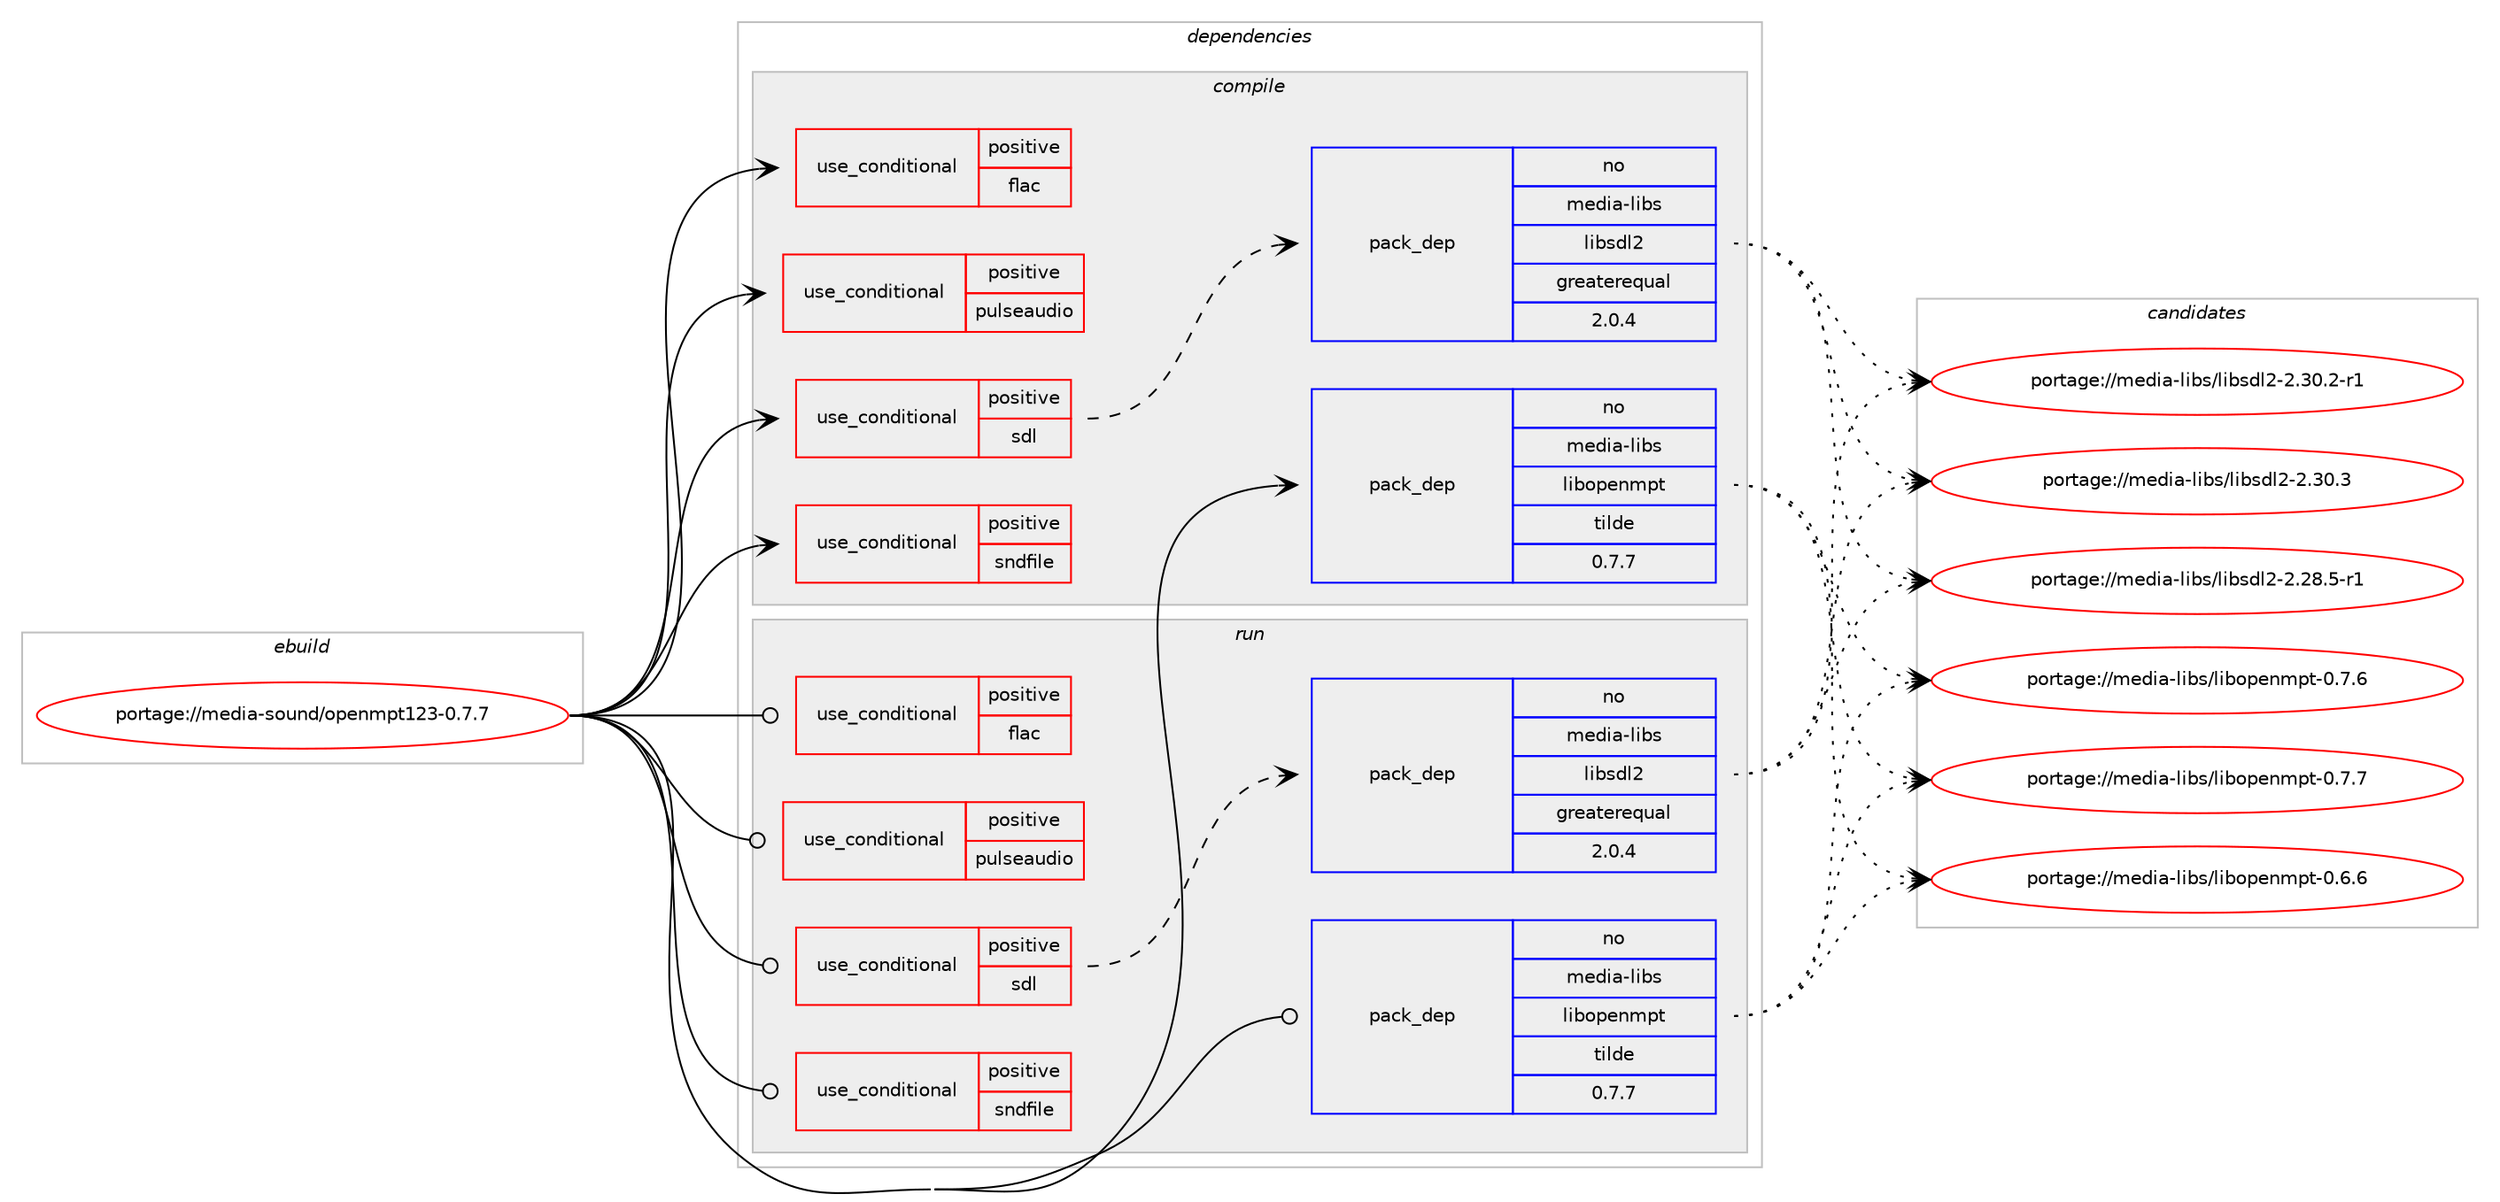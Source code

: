 digraph prolog {

# *************
# Graph options
# *************

newrank=true;
concentrate=true;
compound=true;
graph [rankdir=LR,fontname=Helvetica,fontsize=10,ranksep=1.5];#, ranksep=2.5, nodesep=0.2];
edge  [arrowhead=vee];
node  [fontname=Helvetica,fontsize=10];

# **********
# The ebuild
# **********

subgraph cluster_leftcol {
color=gray;
rank=same;
label=<<i>ebuild</i>>;
id [label="portage://media-sound/openmpt123-0.7.7", color=red, width=4, href="../media-sound/openmpt123-0.7.7.svg"];
}

# ****************
# The dependencies
# ****************

subgraph cluster_midcol {
color=gray;
label=<<i>dependencies</i>>;
subgraph cluster_compile {
fillcolor="#eeeeee";
style=filled;
label=<<i>compile</i>>;
subgraph cond78991 {
dependency164523 [label=<<TABLE BORDER="0" CELLBORDER="1" CELLSPACING="0" CELLPADDING="4"><TR><TD ROWSPAN="3" CELLPADDING="10">use_conditional</TD></TR><TR><TD>positive</TD></TR><TR><TD>flac</TD></TR></TABLE>>, shape=none, color=red];
# *** BEGIN UNKNOWN DEPENDENCY TYPE (TODO) ***
# dependency164523 -> package_dependency(portage://media-sound/openmpt123-0.7.7,install,no,media-libs,flac,none,[,,],any_same_slot,[])
# *** END UNKNOWN DEPENDENCY TYPE (TODO) ***

}
id:e -> dependency164523:w [weight=20,style="solid",arrowhead="vee"];
subgraph cond78992 {
dependency164524 [label=<<TABLE BORDER="0" CELLBORDER="1" CELLSPACING="0" CELLPADDING="4"><TR><TD ROWSPAN="3" CELLPADDING="10">use_conditional</TD></TR><TR><TD>positive</TD></TR><TR><TD>pulseaudio</TD></TR></TABLE>>, shape=none, color=red];
# *** BEGIN UNKNOWN DEPENDENCY TYPE (TODO) ***
# dependency164524 -> package_dependency(portage://media-sound/openmpt123-0.7.7,install,no,media-libs,libpulse,none,[,,],[],[])
# *** END UNKNOWN DEPENDENCY TYPE (TODO) ***

}
id:e -> dependency164524:w [weight=20,style="solid",arrowhead="vee"];
subgraph cond78993 {
dependency164525 [label=<<TABLE BORDER="0" CELLBORDER="1" CELLSPACING="0" CELLPADDING="4"><TR><TD ROWSPAN="3" CELLPADDING="10">use_conditional</TD></TR><TR><TD>positive</TD></TR><TR><TD>sdl</TD></TR></TABLE>>, shape=none, color=red];
subgraph pack83127 {
dependency164526 [label=<<TABLE BORDER="0" CELLBORDER="1" CELLSPACING="0" CELLPADDING="4" WIDTH="220"><TR><TD ROWSPAN="6" CELLPADDING="30">pack_dep</TD></TR><TR><TD WIDTH="110">no</TD></TR><TR><TD>media-libs</TD></TR><TR><TD>libsdl2</TD></TR><TR><TD>greaterequal</TD></TR><TR><TD>2.0.4</TD></TR></TABLE>>, shape=none, color=blue];
}
dependency164525:e -> dependency164526:w [weight=20,style="dashed",arrowhead="vee"];
}
id:e -> dependency164525:w [weight=20,style="solid",arrowhead="vee"];
subgraph cond78994 {
dependency164527 [label=<<TABLE BORDER="0" CELLBORDER="1" CELLSPACING="0" CELLPADDING="4"><TR><TD ROWSPAN="3" CELLPADDING="10">use_conditional</TD></TR><TR><TD>positive</TD></TR><TR><TD>sndfile</TD></TR></TABLE>>, shape=none, color=red];
# *** BEGIN UNKNOWN DEPENDENCY TYPE (TODO) ***
# dependency164527 -> package_dependency(portage://media-sound/openmpt123-0.7.7,install,no,media-libs,libsndfile,none,[,,],[],[])
# *** END UNKNOWN DEPENDENCY TYPE (TODO) ***

}
id:e -> dependency164527:w [weight=20,style="solid",arrowhead="vee"];
subgraph pack83128 {
dependency164528 [label=<<TABLE BORDER="0" CELLBORDER="1" CELLSPACING="0" CELLPADDING="4" WIDTH="220"><TR><TD ROWSPAN="6" CELLPADDING="30">pack_dep</TD></TR><TR><TD WIDTH="110">no</TD></TR><TR><TD>media-libs</TD></TR><TR><TD>libopenmpt</TD></TR><TR><TD>tilde</TD></TR><TR><TD>0.7.7</TD></TR></TABLE>>, shape=none, color=blue];
}
id:e -> dependency164528:w [weight=20,style="solid",arrowhead="vee"];
}
subgraph cluster_compileandrun {
fillcolor="#eeeeee";
style=filled;
label=<<i>compile and run</i>>;
}
subgraph cluster_run {
fillcolor="#eeeeee";
style=filled;
label=<<i>run</i>>;
subgraph cond78995 {
dependency164529 [label=<<TABLE BORDER="0" CELLBORDER="1" CELLSPACING="0" CELLPADDING="4"><TR><TD ROWSPAN="3" CELLPADDING="10">use_conditional</TD></TR><TR><TD>positive</TD></TR><TR><TD>flac</TD></TR></TABLE>>, shape=none, color=red];
# *** BEGIN UNKNOWN DEPENDENCY TYPE (TODO) ***
# dependency164529 -> package_dependency(portage://media-sound/openmpt123-0.7.7,run,no,media-libs,flac,none,[,,],any_same_slot,[])
# *** END UNKNOWN DEPENDENCY TYPE (TODO) ***

}
id:e -> dependency164529:w [weight=20,style="solid",arrowhead="odot"];
subgraph cond78996 {
dependency164530 [label=<<TABLE BORDER="0" CELLBORDER="1" CELLSPACING="0" CELLPADDING="4"><TR><TD ROWSPAN="3" CELLPADDING="10">use_conditional</TD></TR><TR><TD>positive</TD></TR><TR><TD>pulseaudio</TD></TR></TABLE>>, shape=none, color=red];
# *** BEGIN UNKNOWN DEPENDENCY TYPE (TODO) ***
# dependency164530 -> package_dependency(portage://media-sound/openmpt123-0.7.7,run,no,media-libs,libpulse,none,[,,],[],[])
# *** END UNKNOWN DEPENDENCY TYPE (TODO) ***

}
id:e -> dependency164530:w [weight=20,style="solid",arrowhead="odot"];
subgraph cond78997 {
dependency164531 [label=<<TABLE BORDER="0" CELLBORDER="1" CELLSPACING="0" CELLPADDING="4"><TR><TD ROWSPAN="3" CELLPADDING="10">use_conditional</TD></TR><TR><TD>positive</TD></TR><TR><TD>sdl</TD></TR></TABLE>>, shape=none, color=red];
subgraph pack83129 {
dependency164532 [label=<<TABLE BORDER="0" CELLBORDER="1" CELLSPACING="0" CELLPADDING="4" WIDTH="220"><TR><TD ROWSPAN="6" CELLPADDING="30">pack_dep</TD></TR><TR><TD WIDTH="110">no</TD></TR><TR><TD>media-libs</TD></TR><TR><TD>libsdl2</TD></TR><TR><TD>greaterequal</TD></TR><TR><TD>2.0.4</TD></TR></TABLE>>, shape=none, color=blue];
}
dependency164531:e -> dependency164532:w [weight=20,style="dashed",arrowhead="vee"];
}
id:e -> dependency164531:w [weight=20,style="solid",arrowhead="odot"];
subgraph cond78998 {
dependency164533 [label=<<TABLE BORDER="0" CELLBORDER="1" CELLSPACING="0" CELLPADDING="4"><TR><TD ROWSPAN="3" CELLPADDING="10">use_conditional</TD></TR><TR><TD>positive</TD></TR><TR><TD>sndfile</TD></TR></TABLE>>, shape=none, color=red];
# *** BEGIN UNKNOWN DEPENDENCY TYPE (TODO) ***
# dependency164533 -> package_dependency(portage://media-sound/openmpt123-0.7.7,run,no,media-libs,libsndfile,none,[,,],[],[])
# *** END UNKNOWN DEPENDENCY TYPE (TODO) ***

}
id:e -> dependency164533:w [weight=20,style="solid",arrowhead="odot"];
subgraph pack83130 {
dependency164534 [label=<<TABLE BORDER="0" CELLBORDER="1" CELLSPACING="0" CELLPADDING="4" WIDTH="220"><TR><TD ROWSPAN="6" CELLPADDING="30">pack_dep</TD></TR><TR><TD WIDTH="110">no</TD></TR><TR><TD>media-libs</TD></TR><TR><TD>libopenmpt</TD></TR><TR><TD>tilde</TD></TR><TR><TD>0.7.7</TD></TR></TABLE>>, shape=none, color=blue];
}
id:e -> dependency164534:w [weight=20,style="solid",arrowhead="odot"];
}
}

# **************
# The candidates
# **************

subgraph cluster_choices {
rank=same;
color=gray;
label=<<i>candidates</i>>;

subgraph choice83127 {
color=black;
nodesep=1;
choice109101100105974510810598115471081059811510010850455046505646534511449 [label="portage://media-libs/libsdl2-2.28.5-r1", color=red, width=4,href="../media-libs/libsdl2-2.28.5-r1.svg"];
choice109101100105974510810598115471081059811510010850455046514846504511449 [label="portage://media-libs/libsdl2-2.30.2-r1", color=red, width=4,href="../media-libs/libsdl2-2.30.2-r1.svg"];
choice10910110010597451081059811547108105981151001085045504651484651 [label="portage://media-libs/libsdl2-2.30.3", color=red, width=4,href="../media-libs/libsdl2-2.30.3.svg"];
dependency164526:e -> choice109101100105974510810598115471081059811510010850455046505646534511449:w [style=dotted,weight="100"];
dependency164526:e -> choice109101100105974510810598115471081059811510010850455046514846504511449:w [style=dotted,weight="100"];
dependency164526:e -> choice10910110010597451081059811547108105981151001085045504651484651:w [style=dotted,weight="100"];
}
subgraph choice83128 {
color=black;
nodesep=1;
choice1091011001059745108105981154710810598111112101110109112116454846544654 [label="portage://media-libs/libopenmpt-0.6.6", color=red, width=4,href="../media-libs/libopenmpt-0.6.6.svg"];
choice1091011001059745108105981154710810598111112101110109112116454846554654 [label="portage://media-libs/libopenmpt-0.7.6", color=red, width=4,href="../media-libs/libopenmpt-0.7.6.svg"];
choice1091011001059745108105981154710810598111112101110109112116454846554655 [label="portage://media-libs/libopenmpt-0.7.7", color=red, width=4,href="../media-libs/libopenmpt-0.7.7.svg"];
dependency164528:e -> choice1091011001059745108105981154710810598111112101110109112116454846544654:w [style=dotted,weight="100"];
dependency164528:e -> choice1091011001059745108105981154710810598111112101110109112116454846554654:w [style=dotted,weight="100"];
dependency164528:e -> choice1091011001059745108105981154710810598111112101110109112116454846554655:w [style=dotted,weight="100"];
}
subgraph choice83129 {
color=black;
nodesep=1;
choice109101100105974510810598115471081059811510010850455046505646534511449 [label="portage://media-libs/libsdl2-2.28.5-r1", color=red, width=4,href="../media-libs/libsdl2-2.28.5-r1.svg"];
choice109101100105974510810598115471081059811510010850455046514846504511449 [label="portage://media-libs/libsdl2-2.30.2-r1", color=red, width=4,href="../media-libs/libsdl2-2.30.2-r1.svg"];
choice10910110010597451081059811547108105981151001085045504651484651 [label="portage://media-libs/libsdl2-2.30.3", color=red, width=4,href="../media-libs/libsdl2-2.30.3.svg"];
dependency164532:e -> choice109101100105974510810598115471081059811510010850455046505646534511449:w [style=dotted,weight="100"];
dependency164532:e -> choice109101100105974510810598115471081059811510010850455046514846504511449:w [style=dotted,weight="100"];
dependency164532:e -> choice10910110010597451081059811547108105981151001085045504651484651:w [style=dotted,weight="100"];
}
subgraph choice83130 {
color=black;
nodesep=1;
choice1091011001059745108105981154710810598111112101110109112116454846544654 [label="portage://media-libs/libopenmpt-0.6.6", color=red, width=4,href="../media-libs/libopenmpt-0.6.6.svg"];
choice1091011001059745108105981154710810598111112101110109112116454846554654 [label="portage://media-libs/libopenmpt-0.7.6", color=red, width=4,href="../media-libs/libopenmpt-0.7.6.svg"];
choice1091011001059745108105981154710810598111112101110109112116454846554655 [label="portage://media-libs/libopenmpt-0.7.7", color=red, width=4,href="../media-libs/libopenmpt-0.7.7.svg"];
dependency164534:e -> choice1091011001059745108105981154710810598111112101110109112116454846544654:w [style=dotted,weight="100"];
dependency164534:e -> choice1091011001059745108105981154710810598111112101110109112116454846554654:w [style=dotted,weight="100"];
dependency164534:e -> choice1091011001059745108105981154710810598111112101110109112116454846554655:w [style=dotted,weight="100"];
}
}

}
